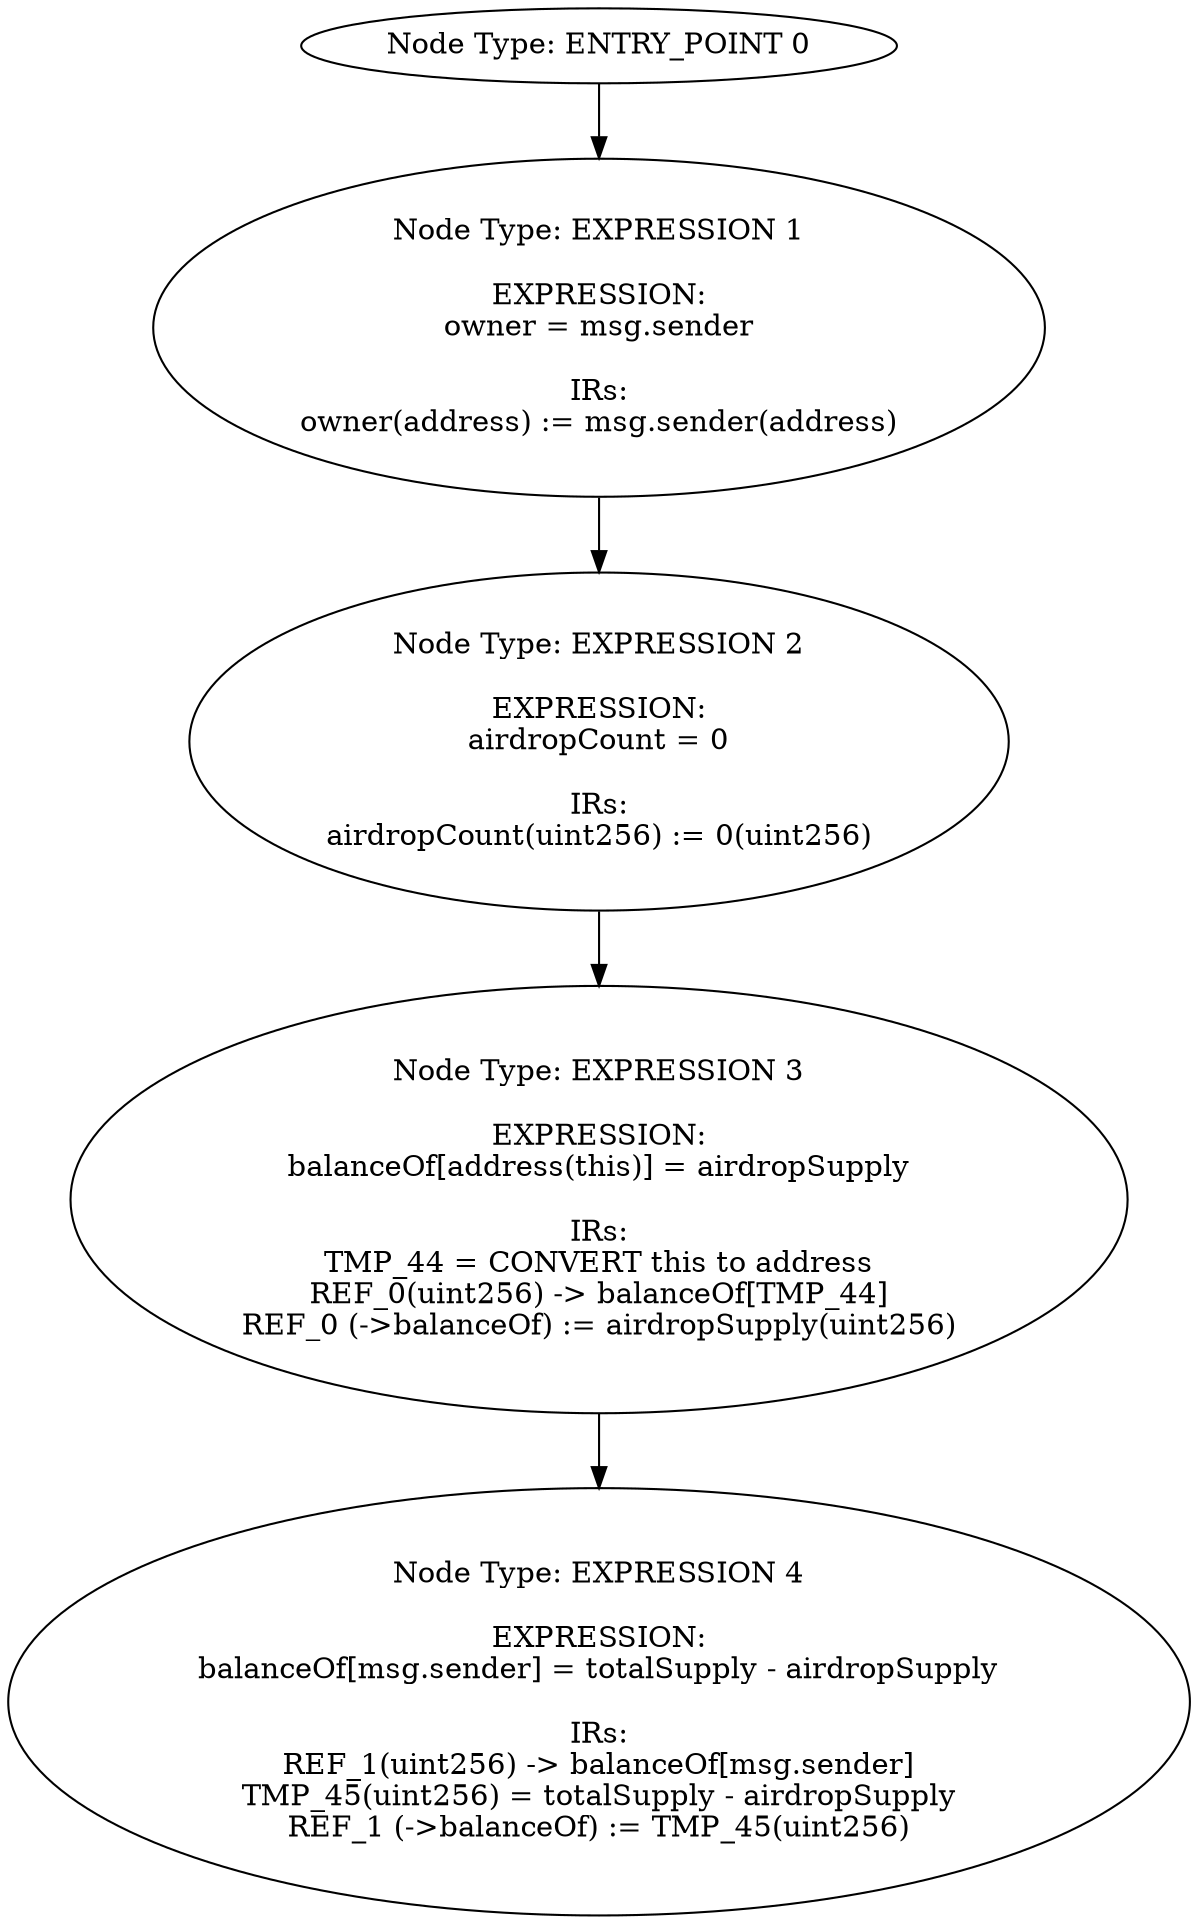 digraph{
0[label="Node Type: ENTRY_POINT 0
"];
0->1;
1[label="Node Type: EXPRESSION 1

EXPRESSION:
owner = msg.sender

IRs:
owner(address) := msg.sender(address)"];
1->2;
2[label="Node Type: EXPRESSION 2

EXPRESSION:
airdropCount = 0

IRs:
airdropCount(uint256) := 0(uint256)"];
2->3;
3[label="Node Type: EXPRESSION 3

EXPRESSION:
balanceOf[address(this)] = airdropSupply

IRs:
TMP_44 = CONVERT this to address
REF_0(uint256) -> balanceOf[TMP_44]
REF_0 (->balanceOf) := airdropSupply(uint256)"];
3->4;
4[label="Node Type: EXPRESSION 4

EXPRESSION:
balanceOf[msg.sender] = totalSupply - airdropSupply

IRs:
REF_1(uint256) -> balanceOf[msg.sender]
TMP_45(uint256) = totalSupply - airdropSupply
REF_1 (->balanceOf) := TMP_45(uint256)"];
}
